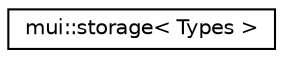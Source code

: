 digraph "Graphical Class Hierarchy"
{
 // LATEX_PDF_SIZE
  edge [fontname="Helvetica",fontsize="10",labelfontname="Helvetica",labelfontsize="10"];
  node [fontname="Helvetica",fontsize="10",shape=record];
  rankdir="LR";
  Node0 [label="mui::storage\< Types \>",height=0.2,width=0.4,color="black", fillcolor="white", style="filled",URL="$structmui_1_1storage.html",tooltip=" "];
}
